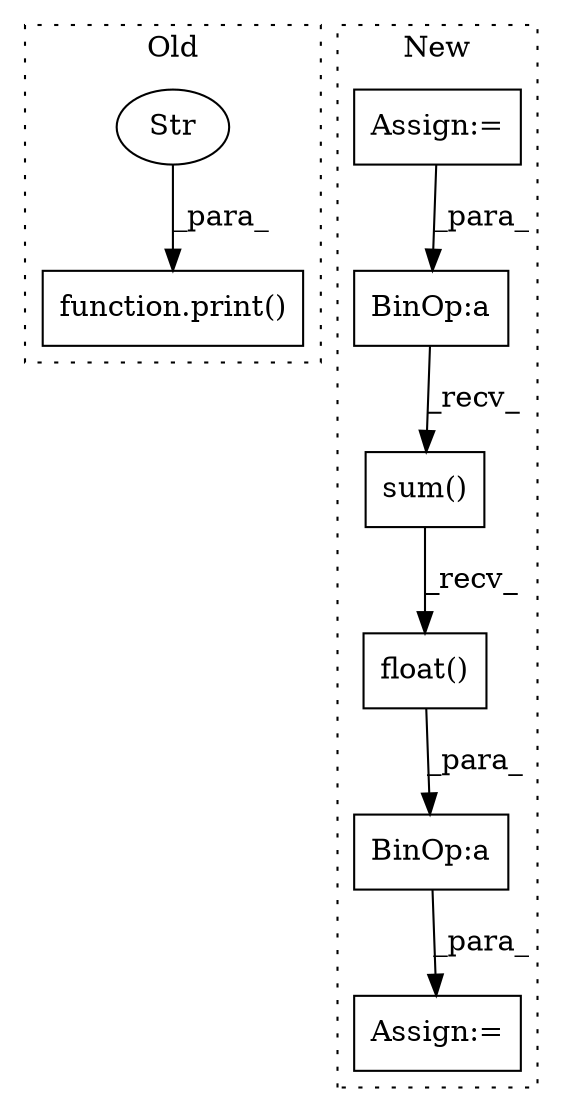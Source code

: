 digraph G {
subgraph cluster0 {
1 [label="function.print()" a="75" s="1796,1828" l="6,1" shape="box"];
3 [label="Str" a="66" s="1802" l="14" shape="ellipse"];
label = "Old";
style="dotted";
}
subgraph cluster1 {
2 [label="sum()" a="75" s="1920" l="21" shape="box"];
4 [label="Assign:=" a="68" s="1885" l="3" shape="box"];
5 [label="Assign:=" a="68" s="1776" l="3" shape="box"];
6 [label="BinOp:a" a="82" s="1917" l="3" shape="box"];
7 [label="BinOp:a" a="82" s="1851" l="3" shape="box"];
8 [label="float()" a="75" s="1920" l="29" shape="box"];
label = "New";
style="dotted";
}
2 -> 8 [label="_recv_"];
3 -> 1 [label="_para_"];
5 -> 7 [label="_para_"];
6 -> 4 [label="_para_"];
7 -> 2 [label="_recv_"];
8 -> 6 [label="_para_"];
}